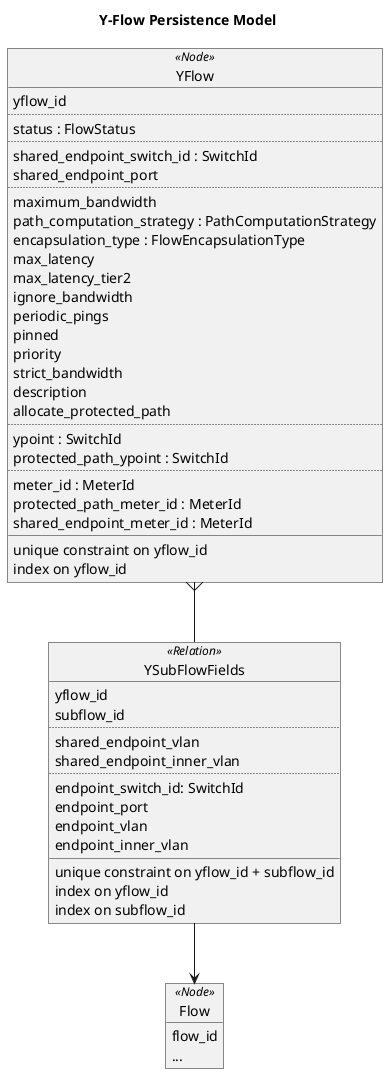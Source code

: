 @startuml

title Y-Flow Persistence Model

object YFlow <<Node>> {
    yflow_id
    ..
    status : FlowStatus
    ..
    shared_endpoint_switch_id : SwitchId
    shared_endpoint_port
    ..
    maximum_bandwidth
    path_computation_strategy : PathComputationStrategy
    encapsulation_type : FlowEncapsulationType
    max_latency
    max_latency_tier2
    ignore_bandwidth
    periodic_pings
    pinned
    priority
    strict_bandwidth
    description
    allocate_protected_path
    ..
    ypoint : SwitchId
    protected_path_ypoint : SwitchId
    ..
    meter_id : MeterId
    protected_path_meter_id : MeterId
    shared_endpoint_meter_id : MeterId
    __
    unique constraint on yflow_id
    index on yflow_id
}

object YSubFlowFields <<Relation>> {
    yflow_id
    subflow_id
    ..
    shared_endpoint_vlan
    shared_endpoint_inner_vlan
    ..
    endpoint_switch_id: SwitchId
    endpoint_port
    endpoint_vlan
    endpoint_inner_vlan
    __
    unique constraint on yflow_id + subflow_id
    index on yflow_id
    index on subflow_id
}

object Flow <<Node>> {
    flow_id
    ...
}

YFlow }-- YSubFlowFields
YSubFlowFields --> Flow

@enduml